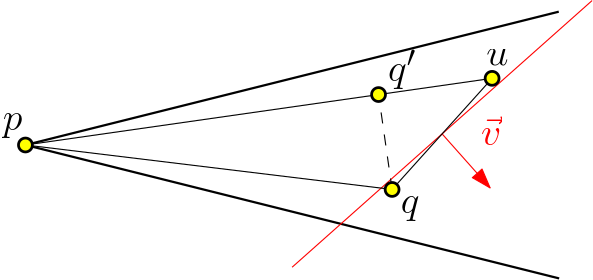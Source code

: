<?xml version="1.0"?>
<!DOCTYPE ipe SYSTEM "ipe.dtd">
<ipe version="70218" creator="Ipe 7.2.23">
<info created="D:20210925162039" modified="D:20211027090233"/>
<ipestyle name="basic">
<symbol name="arrow/arc(spx)">
<path stroke="sym-stroke" fill="sym-stroke" pen="sym-pen">
0 0 m
-1 0.333 l
-1 -0.333 l
h
</path>
</symbol>
<symbol name="arrow/farc(spx)">
<path stroke="sym-stroke" fill="white" pen="sym-pen">
0 0 m
-1 0.333 l
-1 -0.333 l
h
</path>
</symbol>
<symbol name="arrow/ptarc(spx)">
<path stroke="sym-stroke" fill="sym-stroke" pen="sym-pen">
0 0 m
-1 0.333 l
-0.8 0 l
-1 -0.333 l
h
</path>
</symbol>
<symbol name="arrow/fptarc(spx)">
<path stroke="sym-stroke" fill="white" pen="sym-pen">
0 0 m
-1 0.333 l
-0.8 0 l
-1 -0.333 l
h
</path>
</symbol>
<symbol name="mark/circle(sx)" transformations="translations">
<path fill="sym-stroke">
0.6 0 0 0.6 0 0 e
0.4 0 0 0.4 0 0 e
</path>
</symbol>
<symbol name="mark/disk(sx)" transformations="translations">
<path fill="sym-stroke">
0.6 0 0 0.6 0 0 e
</path>
</symbol>
<symbol name="mark/fdisk(sfx)" transformations="translations">
<group>
<path fill="sym-fill">
0.5 0 0 0.5 0 0 e
</path>
<path fill="sym-stroke" fillrule="eofill">
0.6 0 0 0.6 0 0 e
0.4 0 0 0.4 0 0 e
</path>
</group>
</symbol>
<symbol name="mark/box(sx)" transformations="translations">
<path fill="sym-stroke" fillrule="eofill">
-0.6 -0.6 m
0.6 -0.6 l
0.6 0.6 l
-0.6 0.6 l
h
-0.4 -0.4 m
0.4 -0.4 l
0.4 0.4 l
-0.4 0.4 l
h
</path>
</symbol>
<symbol name="mark/square(sx)" transformations="translations">
<path fill="sym-stroke">
-0.6 -0.6 m
0.6 -0.6 l
0.6 0.6 l
-0.6 0.6 l
h
</path>
</symbol>
<symbol name="mark/fsquare(sfx)" transformations="translations">
<group>
<path fill="sym-fill">
-0.5 -0.5 m
0.5 -0.5 l
0.5 0.5 l
-0.5 0.5 l
h
</path>
<path fill="sym-stroke" fillrule="eofill">
-0.6 -0.6 m
0.6 -0.6 l
0.6 0.6 l
-0.6 0.6 l
h
-0.4 -0.4 m
0.4 -0.4 l
0.4 0.4 l
-0.4 0.4 l
h
</path>
</group>
</symbol>
<symbol name="mark/cross(sx)" transformations="translations">
<group>
<path fill="sym-stroke">
-0.43 -0.57 m
0.57 0.43 l
0.43 0.57 l
-0.57 -0.43 l
h
</path>
<path fill="sym-stroke">
-0.43 0.57 m
0.57 -0.43 l
0.43 -0.57 l
-0.57 0.43 l
h
</path>
</group>
</symbol>
<symbol name="arrow/fnormal(spx)">
<path stroke="sym-stroke" fill="white" pen="sym-pen">
0 0 m
-1 0.333 l
-1 -0.333 l
h
</path>
</symbol>
<symbol name="arrow/pointed(spx)">
<path stroke="sym-stroke" fill="sym-stroke" pen="sym-pen">
0 0 m
-1 0.333 l
-0.8 0 l
-1 -0.333 l
h
</path>
</symbol>
<symbol name="arrow/fpointed(spx)">
<path stroke="sym-stroke" fill="white" pen="sym-pen">
0 0 m
-1 0.333 l
-0.8 0 l
-1 -0.333 l
h
</path>
</symbol>
<symbol name="arrow/linear(spx)">
<path stroke="sym-stroke" pen="sym-pen">
-1 0.333 m
0 0 l
-1 -0.333 l
</path>
</symbol>
<symbol name="arrow/fdouble(spx)">
<path stroke="sym-stroke" fill="white" pen="sym-pen">
0 0 m
-1 0.333 l
-1 -0.333 l
h
-1 0 m
-2 0.333 l
-2 -0.333 l
h
</path>
</symbol>
<symbol name="arrow/double(spx)">
<path stroke="sym-stroke" fill="sym-stroke" pen="sym-pen">
0 0 m
-1 0.333 l
-1 -0.333 l
h
-1 0 m
-2 0.333 l
-2 -0.333 l
h
</path>
</symbol>
<anglesize name="22.5 deg" value="22.5"/>
<anglesize name="30 deg" value="30"/>
<anglesize name="45 deg" value="45"/>
<anglesize name="60 deg" value="60"/>
<anglesize name="90 deg" value="90"/>
<arrowsize name="large" value="10"/>
<arrowsize name="small" value="5"/>
<arrowsize name="tiny" value="3"/>
<color name="blue" value="0 0 1"/>
<color name="brown" value="0.647 0.165 0.165"/>
<color name="darkblue" value="0 0 0.545"/>
<color name="darkcyan" value="0 0.545 0.545"/>
<color name="darkgray" value="0.663"/>
<color name="darkgreen" value="0 0.392 0"/>
<color name="darkmagenta" value="0.545 0 0.545"/>
<color name="darkorange" value="1 0.549 0"/>
<color name="darkred" value="0.545 0 0"/>
<color name="gold" value="1 0.843 0"/>
<color name="gray" value="0.745"/>
<color name="green" value="0 1 0"/>
<color name="lightblue" value="0.678 0.847 0.902"/>
<color name="lightcyan" value="0.878 1 1"/>
<color name="lightgray" value="0.827"/>
<color name="lightgreen" value="0.565 0.933 0.565"/>
<color name="lightyellow" value="1 1 0.878"/>
<color name="navy" value="0 0 0.502"/>
<color name="orange" value="1 0.647 0"/>
<color name="pink" value="1 0.753 0.796"/>
<color name="purple" value="0.627 0.125 0.941"/>
<color name="red" value="1 0 0"/>
<color name="seagreen" value="0.18 0.545 0.341"/>
<color name="turquoise" value="0.251 0.878 0.816"/>
<color name="violet" value="0.933 0.51 0.933"/>
<color name="yellow" value="1 1 0"/>
<dashstyle name="dash dot dotted" value="[4 2 1 2 1 2] 0"/>
<dashstyle name="dash dotted" value="[4 2 1 2] 0"/>
<dashstyle name="dashed" value="[4] 0"/>
<dashstyle name="dotted" value="[1 3] 0"/>
<gridsize name="10 pts (~3.5 mm)" value="10"/>
<gridsize name="14 pts (~5 mm)" value="14"/>
<gridsize name="16 pts (~6 mm)" value="16"/>
<gridsize name="20 pts (~7 mm)" value="20"/>
<gridsize name="28 pts (~10 mm)" value="28"/>
<gridsize name="32 pts (~12 mm)" value="32"/>
<gridsize name="4 pts" value="4"/>
<gridsize name="56 pts (~20 mm)" value="56"/>
<gridsize name="8 pts (~3 mm)" value="8"/>
<opacity name="10%" value="0.1"/>
<opacity name="30%" value="0.3"/>
<opacity name="50%" value="0.5"/>
<opacity name="75%" value="0.75"/>
<pen name="fat" value="1.2"/>
<pen name="heavier" value="0.8"/>
<pen name="ultrafat" value="2"/>
<symbolsize name="large" value="5"/>
<symbolsize name="small" value="2"/>
<symbolsize name="tiny" value="1.1"/>
<textsize name="Huge" value="\Huge"/>
<textsize name="LARGE" value="\LARGE"/>
<textsize name="Large" value="\Large"/>
<textsize name="footnote" value="\footnotesize"/>
<textsize name="huge" value="\huge"/>
<textsize name="large" value="\large"/>
<textsize name="small" value="\small"/>
<textsize name="tiny" value="\tiny"/>
<textstyle name="center" begin="\begin{center}" end="\end{center}"/>
<textstyle name="item" begin="\begin{itemize}\item{}" end="\end{itemize}"/>
<textstyle name="itemize" begin="\begin{itemize}" end="\end{itemize}"/>
<tiling name="falling" angle="-60" step="4" width="1"/>
<tiling name="rising" angle="30" step="4" width="1"/>
</ipestyle>
<page>
<layer name="alpha"/>
<layer name="beta"/>
<layer name="garbage"/>
<layer name="VIEWBBOX"/>
<view layers="alpha VIEWBBOX" active="alpha"/>
<view layers="beta VIEWBBOX" active="beta"/>
<view layers="alpha VIEWBBOX" active="garbage"/>
<path layer="garbage" stroke="white">
64 640 m
64 512 l
512 512 l
512 640 l
h
</path>
<path stroke="white">
288 640 m
288 512 l
</path>
<path layer="alpha" stroke="black" pen="heavier">
80 576 m
272 624 l
</path>
<path matrix="1 0 0 1 0.14185 -0.0354624" stroke="black" pen="heavier">
80 576 m
272 528 l
</path>
<use layer="beta" name="mark/disk(sx)" pos="80 576" size="normal" stroke="black"/>
<path stroke="black" pen="heavier">
80 576 m
272 624 l
</path>
<path stroke="black" pen="heavier">
80 576 m
272 528 l
</path>
<text matrix="1 0 0 1 -4.155 -6.62959" transformations="translations" pos="76 588" stroke="black" type="label" width="7.05" height="6.176" depth="2.79" valign="baseline" size="15" style="math">p</text>
<use matrix="1 0 0 1 -224 0" name="mark/disk(sx)" pos="424 592" size="normal" stroke="black"/>
<use matrix="1 0 0 1 -224 0" name="mark/disk(sx)" pos="448 552" size="normal" stroke="black"/>
<text matrix="1 0 0 1 -62.594 -17.3778" transformations="translations" pos="265.433 614.302" stroke="black" type="label" width="7.995" height="6.177" depth="0" valign="baseline" size="15" style="math">u</text>
<text matrix="1 0 0 1 13.143 -9.57883" transformations="translations" pos="216.92 555.922" stroke="black" type="label" width="6.743" height="6.176" depth="2.79" valign="baseline" size="15" style="math">q</text>
<path layer="alpha" stroke="red">
176 532 m
284 628 l
</path>
<path matrix="0 0.18 -0.18 0 343.04 528.88" stroke="red" rarrow="normal/normal">
176 532 m
284 628 l
</path>
<text transformations="translations" pos="244 576" stroke="red" type="label" width="7.306" height="10.226" depth="0" valign="baseline" size="15" style="math">\vec{v}</text>
<path stroke="black">
80 576 m
212 560 l
248 600 l
80 576 l
</path>
<path layer="beta" stroke="red">
176 532 m
284 628 l
</path>
<path matrix="0 0.18 -0.18 0 343.04 528.88" stroke="red" rarrow="normal/normal">
176 532 m
284 628 l
</path>
<text transformations="translations" pos="244 576" stroke="red" type="label" width="7.306" height="10.226" depth="0" valign="baseline" size="15" style="math">\vec{v}</text>
<path matrix="1 0 0 1 -224 0" stroke="black">
304 576 m
448 552 l
424 592 l
304 576 l
</path>
<path layer="alpha" stroke="black" dash="dashed">
212 560 m
207.12 594.16 l
</path>
<text matrix="1 0 0 1 -6.42447 43.0978" transformations="translations" pos="216.92 555.922" stroke="black" type="label" width="10.241" height="11.266" depth="2.79" valign="baseline" size="15" style="math">q&apos;</text>
<use name="mark/fdisk(sfx)" pos="207.12 594.16" size="large" stroke="black" fill="yellow"/>
<path layer="beta" matrix="1 0 0 1 -224 0" stroke="black" dash="dashed">
418.162 556.973 m
424 592 l
</path>
<text matrix="1 0 0 1 -83.489 -51.8374" transformations="translations" pos="265.433 614.302" stroke="black" type="label" width="11.493" height="11.267" depth="0" valign="baseline" size="15" style="math">u&apos;</text>
<use matrix="1 0 0 1 -224 0" name="mark/disk(sx)" pos="418.162 556.973" size="normal" stroke="black"/>
<use layer="alpha" name="mark/fdisk(sfx)" pos="212 560" size="large" stroke="black" fill="yellow"/>
<text matrix="1 0 0 1 -1.82747 -4.43815" transformations="translations" pos="216.92 555.922" stroke="black" type="label" width="6.743" height="6.176" depth="2.79" valign="baseline" size="15" style="math">q</text>
<use matrix="1 0 0 1 -8 -8" name="mark/fdisk(sfx)" pos="256 608" size="large" stroke="black" fill="yellow"/>
<text matrix="1 0 0 1 -19.5679 -9.70991" transformations="translations" pos="265.433 614.302" stroke="black" type="label" width="7.995" height="6.177" depth="0" valign="baseline" size="15" style="math">u</text>
<use name="mark/fdisk(sfx)" pos="80 576" size="large" stroke="black" fill="yellow"/>
<text matrix="1 0 0 1 -4.15468 -6.62959" transformations="translations" pos="76 588" stroke="black" type="label" width="7.05" height="6.176" depth="2.79" valign="baseline" size="15" style="math">p</text>
</page>
</ipe>
